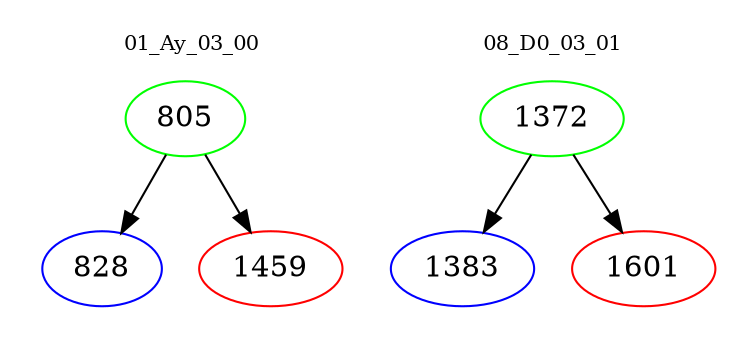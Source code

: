 digraph{
subgraph cluster_0 {
color = white
label = "01_Ay_03_00";
fontsize=10;
T0_805 [label="805", color="green"]
T0_805 -> T0_828 [color="black"]
T0_828 [label="828", color="blue"]
T0_805 -> T0_1459 [color="black"]
T0_1459 [label="1459", color="red"]
}
subgraph cluster_1 {
color = white
label = "08_D0_03_01";
fontsize=10;
T1_1372 [label="1372", color="green"]
T1_1372 -> T1_1383 [color="black"]
T1_1383 [label="1383", color="blue"]
T1_1372 -> T1_1601 [color="black"]
T1_1601 [label="1601", color="red"]
}
}
